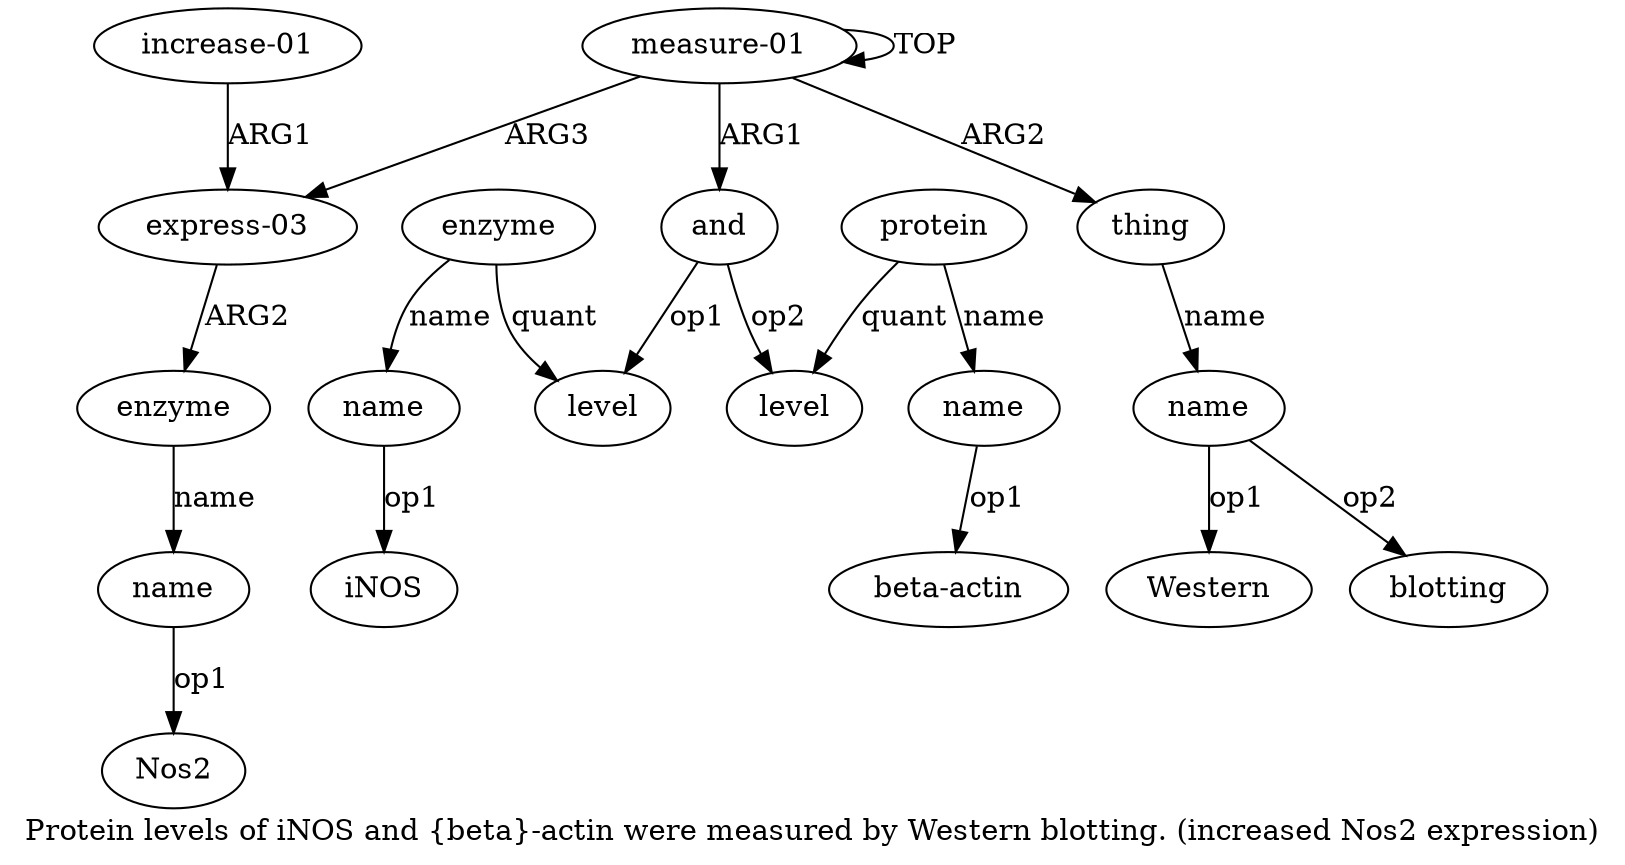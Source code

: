 digraph  {
	graph [label="Protein levels of iNOS and {beta}-actin were measured by Western blotting. (increased Nos2 expression)"];
	node [label="\N"];
	a11	 [color=black,
		gold_ind=11,
		gold_label=enzyme,
		label=enzyme,
		test_ind=11,
		test_label=enzyme];
	a12	 [color=black,
		gold_ind=12,
		gold_label=name,
		label=name,
		test_ind=12,
		test_label=name];
	a11 -> a12 [key=0,
	color=black,
	gold_label=name,
	label=name,
	test_label=name];
a10 [color=black,
	gold_ind=10,
	gold_label="express-03",
	label="express-03",
	test_ind=10,
	test_label="express-03"];
a10 -> a11 [key=0,
color=black,
gold_label=ARG2,
label=ARG2,
test_label=ARG2];
a13 [color=black,
gold_ind=13,
gold_label="increase-01",
label="increase-01",
test_ind=13,
test_label="increase-01"];
a13 -> a10 [key=0,
color=black,
gold_label=ARG1,
label=ARG1,
test_label=ARG1];
"a12 Nos2" [color=black,
gold_ind=-1,
gold_label=Nos2,
label=Nos2,
test_ind=-1,
test_label=Nos2];
a12 -> "a12 Nos2" [key=0,
color=black,
gold_label=op1,
label=op1,
test_label=op1];
"a9 blotting" [color=black,
gold_ind=-1,
gold_label=blotting,
label=blotting,
test_ind=-1,
test_label=blotting];
"a9 Western" [color=black,
gold_ind=-1,
gold_label=Western,
label=Western,
test_ind=-1,
test_label=Western];
"a7 beta-actin" [color=black,
gold_ind=-1,
gold_label="beta-actin",
label="beta-actin",
test_ind=-1,
test_label="beta-actin"];
a1 [color=black,
gold_ind=1,
gold_label=and,
label=and,
test_ind=1,
test_label=and];
a2 [color=black,
gold_ind=2,
gold_label=level,
label=level,
test_ind=2,
test_label=level];
a1 -> a2 [key=0,
color=black,
gold_label=op1,
label=op1,
test_label=op1];
a5 [color=black,
gold_ind=5,
gold_label=level,
label=level,
test_ind=5,
test_label=level];
a1 -> a5 [key=0,
color=black,
gold_label=op2,
label=op2,
test_label=op2];
a0 [color=black,
gold_ind=0,
gold_label="measure-01",
label="measure-01",
test_ind=0,
test_label="measure-01"];
a0 -> a10 [key=0,
color=black,
gold_label=ARG3,
label=ARG3,
test_label=ARG3];
a0 -> a1 [key=0,
color=black,
gold_label=ARG1,
label=ARG1,
test_label=ARG1];
a0 -> a0 [key=0,
color=black,
gold_label=TOP,
label=TOP,
test_label=TOP];
a8 [color=black,
gold_ind=8,
gold_label=thing,
label=thing,
test_ind=8,
test_label=thing];
a0 -> a8 [key=0,
color=black,
gold_label=ARG2,
label=ARG2,
test_label=ARG2];
a3 [color=black,
gold_ind=3,
gold_label=enzyme,
label=enzyme,
test_ind=3,
test_label=enzyme];
a3 -> a2 [key=0,
color=black,
gold_label=quant,
label=quant,
test_label=quant];
a4 [color=black,
gold_ind=4,
gold_label=name,
label=name,
test_ind=4,
test_label=name];
a3 -> a4 [key=0,
color=black,
gold_label=name,
label=name,
test_label=name];
"a4 iNOS" [color=black,
gold_ind=-1,
gold_label=iNOS,
label=iNOS,
test_ind=-1,
test_label=iNOS];
a4 -> "a4 iNOS" [key=0,
color=black,
gold_label=op1,
label=op1,
test_label=op1];
a7 [color=black,
gold_ind=7,
gold_label=name,
label=name,
test_ind=7,
test_label=name];
a7 -> "a7 beta-actin" [key=0,
color=black,
gold_label=op1,
label=op1,
test_label=op1];
a6 [color=black,
gold_ind=6,
gold_label=protein,
label=protein,
test_ind=6,
test_label=protein];
a6 -> a5 [key=0,
color=black,
gold_label=quant,
label=quant,
test_label=quant];
a6 -> a7 [key=0,
color=black,
gold_label=name,
label=name,
test_label=name];
a9 [color=black,
gold_ind=9,
gold_label=name,
label=name,
test_ind=9,
test_label=name];
a9 -> "a9 blotting" [key=0,
color=black,
gold_label=op2,
label=op2,
test_label=op2];
a9 -> "a9 Western" [key=0,
color=black,
gold_label=op1,
label=op1,
test_label=op1];
a8 -> a9 [key=0,
color=black,
gold_label=name,
label=name,
test_label=name];
}
